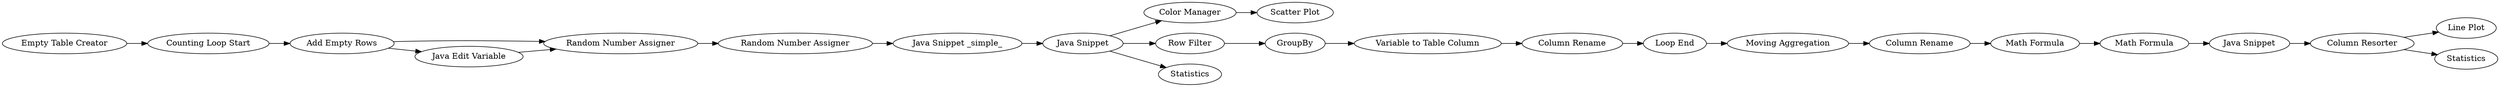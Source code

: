 digraph {
	2 [label="Random Number Assigner"]
	3 [label="Random Number Assigner"]
	4 [label="Java Snippet _simple_"]
	5 [label="Java Snippet"]
	8 [label="Color Manager"]
	9 [label="Scatter Plot"]
	10 [label=GroupBy]
	12 [label="Math Formula"]
	13 [label="Counting Loop Start"]
	14 [label="Empty Table Creator"]
	15 [label="Add Empty Rows"]
	16 [label="Column Rename"]
	18 [label="Loop End"]
	19 [label="Moving Aggregation"]
	20 [label="Row Filter"]
	21 [label="Variable to Table Column"]
	22 [label="Column Resorter"]
	23 [label="Column Rename"]
	24 [label="Line Plot"]
	25 [label="Java Snippet"]
	26 [label="Java Edit Variable"]
	27 [label="Math Formula"]
	28 [label=Statistics]
	29 [label=Statistics]
	2 -> 3
	3 -> 4
	4 -> 5
	5 -> 8
	5 -> 20
	5 -> 29
	8 -> 9
	10 -> 21
	12 -> 27
	13 -> 15
	14 -> 13
	15 -> 2
	15 -> 26
	16 -> 18
	18 -> 19
	19 -> 23
	20 -> 10
	21 -> 16
	22 -> 28
	22 -> 24
	23 -> 12
	25 -> 22
	26 -> 2
	27 -> 25
	rankdir=LR
}
